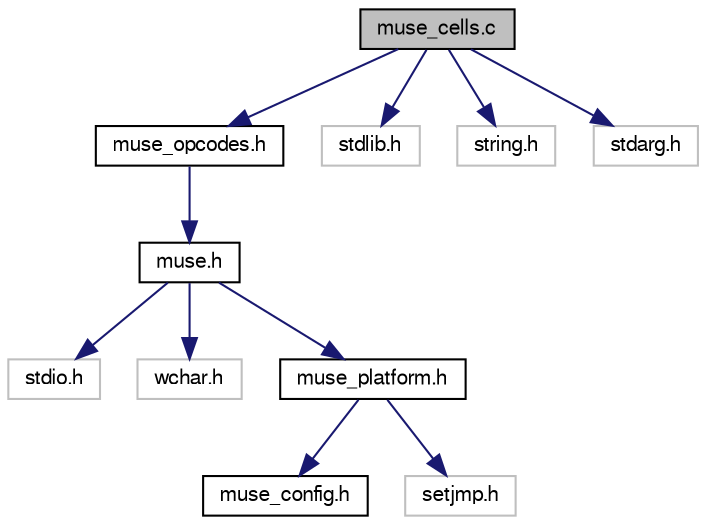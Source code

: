 digraph "muse_cells.c"
{
  edge [fontname="FreeSans",fontsize="10",labelfontname="FreeSans",labelfontsize="10"];
  node [fontname="FreeSans",fontsize="10",shape=record];
  Node1 [label="muse_cells.c",height=0.2,width=0.4,color="black", fillcolor="grey75", style="filled" fontcolor="black"];
  Node1 -> Node2 [color="midnightblue",fontsize="10",style="solid",fontname="FreeSans"];
  Node2 [label="muse_opcodes.h",height=0.2,width=0.4,color="black", fillcolor="white", style="filled",URL="$muse__opcodes_8h.html"];
  Node2 -> Node3 [color="midnightblue",fontsize="10",style="solid",fontname="FreeSans"];
  Node3 [label="muse.h",height=0.2,width=0.4,color="black", fillcolor="white", style="filled",URL="$muse_8h.html"];
  Node3 -> Node4 [color="midnightblue",fontsize="10",style="solid",fontname="FreeSans"];
  Node4 [label="stdio.h",height=0.2,width=0.4,color="grey75", fillcolor="white", style="filled"];
  Node3 -> Node5 [color="midnightblue",fontsize="10",style="solid",fontname="FreeSans"];
  Node5 [label="wchar.h",height=0.2,width=0.4,color="grey75", fillcolor="white", style="filled"];
  Node3 -> Node6 [color="midnightblue",fontsize="10",style="solid",fontname="FreeSans"];
  Node6 [label="muse_platform.h",height=0.2,width=0.4,color="black", fillcolor="white", style="filled",URL="$muse__platform_8h.html"];
  Node6 -> Node7 [color="midnightblue",fontsize="10",style="solid",fontname="FreeSans"];
  Node7 [label="muse_config.h",height=0.2,width=0.4,color="black", fillcolor="white", style="filled",URL="$muse__config_8h.html"];
  Node6 -> Node8 [color="midnightblue",fontsize="10",style="solid",fontname="FreeSans"];
  Node8 [label="setjmp.h",height=0.2,width=0.4,color="grey75", fillcolor="white", style="filled"];
  Node1 -> Node9 [color="midnightblue",fontsize="10",style="solid",fontname="FreeSans"];
  Node9 [label="stdlib.h",height=0.2,width=0.4,color="grey75", fillcolor="white", style="filled"];
  Node1 -> Node10 [color="midnightblue",fontsize="10",style="solid",fontname="FreeSans"];
  Node10 [label="string.h",height=0.2,width=0.4,color="grey75", fillcolor="white", style="filled"];
  Node1 -> Node11 [color="midnightblue",fontsize="10",style="solid",fontname="FreeSans"];
  Node11 [label="stdarg.h",height=0.2,width=0.4,color="grey75", fillcolor="white", style="filled"];
}
